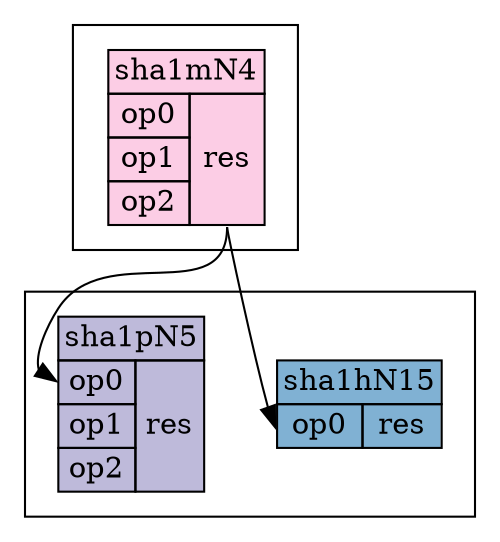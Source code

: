 digraph g {
subgraph cluster_t0 {
	sha1mT15 [shape=none, label=<<table border="0" cellborder="1" cellspacing="0" bgcolor="#fccde5"><tr><td colspan="2">sha1mN4</td></tr><tr><td port="op0">op0</td><td rowspan="3" port="res">res</td></tr><tr><td port="op1">op1</td></tr><tr><td port="op2">op2</td></tr></table>>]; # REAL
}
subgraph cluster_t16 {
	sha1hT16 [shape=none, label=<<table border="0" cellborder="1" cellspacing="0" bgcolor="#80b1d3"><tr><td colspan="2">sha1hN15</td></tr><tr><td port="op0">op0</td><td rowspan="1" port="res">res</td></tr></table>>]; # REAL
	sha1pT16 [shape=none, label=<<table border="0" cellborder="1" cellspacing="0" bgcolor="#bebada"><tr><td colspan="2">sha1pN5</td></tr><tr><td port="op0">op0</td><td rowspan="3" port="res">res</td></tr><tr><td port="op1">op1</td></tr><tr><td port="op2">op2</td></tr></table>>]; # REAL
}
	sha1mT15:res -> sha1pT16:op0
	sha1mT15:res -> sha1hT16:op0
}
